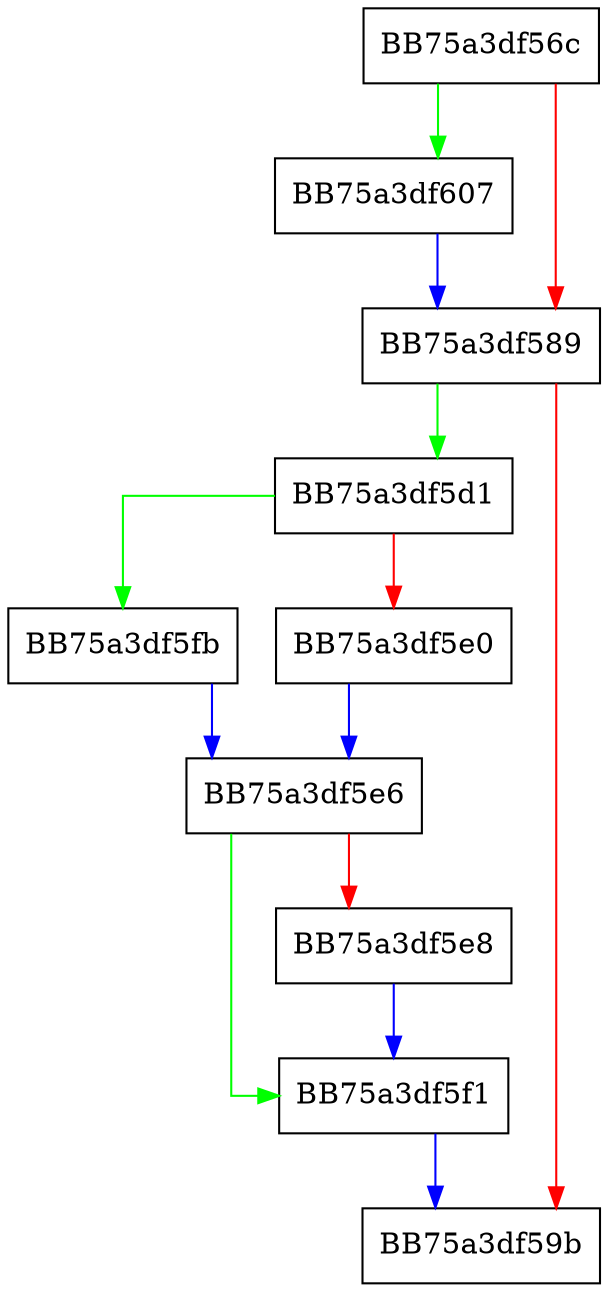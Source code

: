 digraph PadScanRange {
  node [shape="box"];
  graph [splines=ortho];
  BB75a3df56c -> BB75a3df607 [color="green"];
  BB75a3df56c -> BB75a3df589 [color="red"];
  BB75a3df589 -> BB75a3df5d1 [color="green"];
  BB75a3df589 -> BB75a3df59b [color="red"];
  BB75a3df5d1 -> BB75a3df5fb [color="green"];
  BB75a3df5d1 -> BB75a3df5e0 [color="red"];
  BB75a3df5e0 -> BB75a3df5e6 [color="blue"];
  BB75a3df5e6 -> BB75a3df5f1 [color="green"];
  BB75a3df5e6 -> BB75a3df5e8 [color="red"];
  BB75a3df5e8 -> BB75a3df5f1 [color="blue"];
  BB75a3df5f1 -> BB75a3df59b [color="blue"];
  BB75a3df5fb -> BB75a3df5e6 [color="blue"];
  BB75a3df607 -> BB75a3df589 [color="blue"];
}